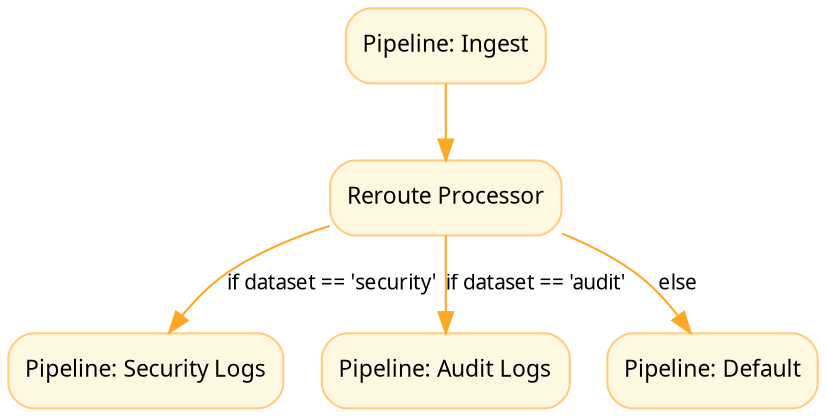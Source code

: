 digraph RoutingBetweenPipelines {
  graph [fontname="Calibri"];
  node [shape=box, style="filled,rounded", fontname="Calibri", fontsize=11, fillcolor="#fff8e1", color="#ffcc80"];
  edge [fontname="Calibri", fontsize=10, color="#ffa726"];

  Entry [label="Pipeline: Ingest"];
  Reroute [label="Reroute Processor"];
  Security [label="Pipeline: Security Logs"];
  Audit [label="Pipeline: Audit Logs"];
  Default [label="Pipeline: Default"];

  Entry -> Reroute;
  Reroute -> Security [label="if dataset == 'security'"];
  Reroute -> Audit [label="if dataset == 'audit'"];
  Reroute -> Default [label="else"];
}
